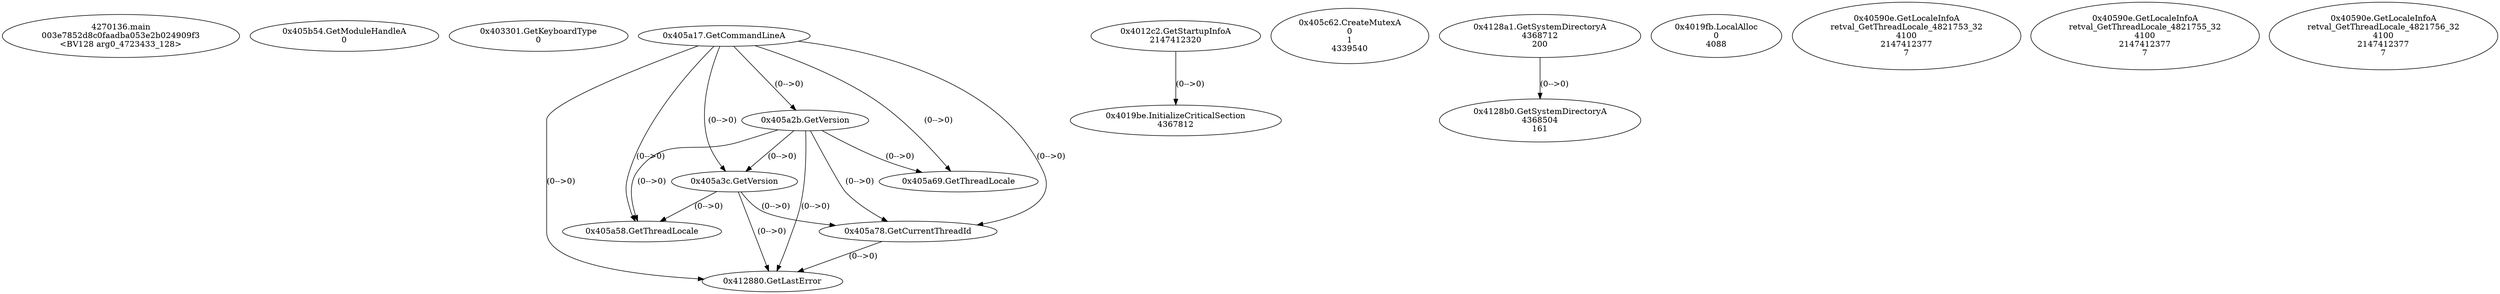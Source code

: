 // Global SCDG with merge call
digraph {
	0 [label="4270136.main
003e7852d8c0faadba053e2b024909f3
<BV128 arg0_4723433_128>"]
	1 [label="0x405b54.GetModuleHandleA
0"]
	2 [label="0x403301.GetKeyboardType
0"]
	3 [label="0x405a17.GetCommandLineA
"]
	4 [label="0x4012c2.GetStartupInfoA
2147412320"]
	5 [label="0x405a2b.GetVersion
"]
	3 -> 5 [label="(0-->0)"]
	6 [label="0x405a3c.GetVersion
"]
	3 -> 6 [label="(0-->0)"]
	5 -> 6 [label="(0-->0)"]
	7 [label="0x405a78.GetCurrentThreadId
"]
	3 -> 7 [label="(0-->0)"]
	5 -> 7 [label="(0-->0)"]
	6 -> 7 [label="(0-->0)"]
	8 [label="0x405c62.CreateMutexA
0
1
4339540"]
	9 [label="0x412880.GetLastError
"]
	3 -> 9 [label="(0-->0)"]
	5 -> 9 [label="(0-->0)"]
	6 -> 9 [label="(0-->0)"]
	7 -> 9 [label="(0-->0)"]
	10 [label="0x4128a1.GetSystemDirectoryA
4368712
200"]
	11 [label="0x4128b0.GetSystemDirectoryA
4368504
161"]
	10 -> 11 [label="(0-->0)"]
	12 [label="0x4019be.InitializeCriticalSection
4367812"]
	4 -> 12 [label="(0-->0)"]
	13 [label="0x4019fb.LocalAlloc
0
4088"]
	14 [label="0x405a69.GetThreadLocale
"]
	3 -> 14 [label="(0-->0)"]
	5 -> 14 [label="(0-->0)"]
	15 [label="0x40590e.GetLocaleInfoA
retval_GetThreadLocale_4821753_32
4100
2147412377
7"]
	16 [label="0x405a58.GetThreadLocale
"]
	3 -> 16 [label="(0-->0)"]
	5 -> 16 [label="(0-->0)"]
	6 -> 16 [label="(0-->0)"]
	17 [label="0x40590e.GetLocaleInfoA
retval_GetThreadLocale_4821755_32
4100
2147412377
7"]
	18 [label="0x40590e.GetLocaleInfoA
retval_GetThreadLocale_4821756_32
4100
2147412377
7"]
}
